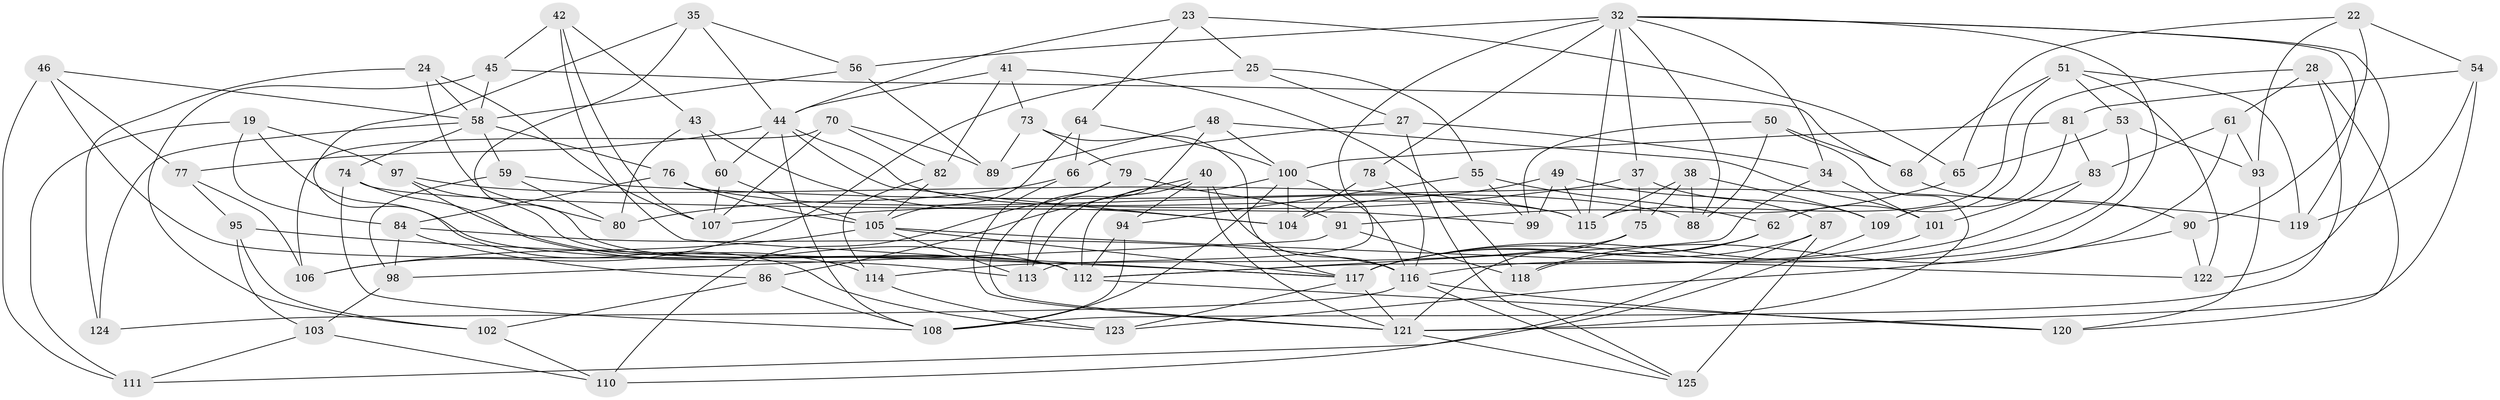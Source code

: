 // original degree distribution, {4: 1.0}
// Generated by graph-tools (version 1.1) at 2025/03/03/04/25 22:03:52]
// undirected, 87 vertices, 198 edges
graph export_dot {
graph [start="1"]
  node [color=gray90,style=filled];
  19;
  22;
  23;
  24 [super="+18"];
  25;
  27;
  28;
  32 [super="+2+5+7+11"];
  34;
  35;
  37;
  38;
  40 [super="+8"];
  41;
  42;
  43;
  44 [super="+26"];
  45;
  46;
  48 [super="+47"];
  49;
  50;
  51 [super="+4"];
  53 [super="+36"];
  54;
  55;
  56;
  58 [super="+10+20"];
  59;
  60;
  61;
  62;
  64;
  65;
  66;
  68;
  70;
  73;
  74;
  75;
  76;
  77;
  78;
  79;
  80;
  81;
  82;
  83;
  84 [super="+69"];
  86;
  87;
  88;
  89;
  90;
  91;
  93;
  94;
  95;
  97;
  98;
  99;
  100 [super="+96"];
  101;
  102;
  103;
  104 [super="+67"];
  105 [super="+12+31"];
  106;
  107 [super="+33"];
  108 [super="+16"];
  109;
  110;
  111;
  112 [super="+9+30+21"];
  113 [super="+39+71"];
  114;
  115 [super="+92"];
  116 [super="+13+17+85"];
  117 [super="+72"];
  118;
  119;
  120;
  121 [super="+6+57"];
  122;
  123;
  124;
  125;
  19 -- 97;
  19 -- 111;
  19 -- 113;
  19 -- 84;
  22 -- 54;
  22 -- 90;
  22 -- 65;
  22 -- 93;
  23 -- 65;
  23 -- 44;
  23 -- 25;
  23 -- 64;
  24 -- 107 [weight=2];
  24 -- 124 [weight=2];
  24 -- 80;
  24 -- 58;
  25 -- 55;
  25 -- 27;
  25 -- 106;
  27 -- 125;
  27 -- 34;
  27 -- 66;
  28 -- 120;
  28 -- 61;
  28 -- 62;
  28 -- 108;
  32 -- 88;
  32 -- 122;
  32 -- 56;
  32 -- 34;
  32 -- 78;
  32 -- 119;
  32 -- 113 [weight=2];
  32 -- 115 [weight=2];
  32 -- 37;
  32 -- 116;
  34 -- 101;
  34 -- 112;
  35 -- 56;
  35 -- 123;
  35 -- 112;
  35 -- 44;
  37 -- 75;
  37 -- 109;
  37 -- 107;
  38 -- 109;
  38 -- 75;
  38 -- 115;
  38 -- 88;
  40 -- 86;
  40 -- 113 [weight=2];
  40 -- 94;
  40 -- 121;
  40 -- 116;
  41 -- 73;
  41 -- 82;
  41 -- 118;
  41 -- 44;
  42 -- 43;
  42 -- 45;
  42 -- 107;
  42 -- 117;
  43 -- 60;
  43 -- 104;
  43 -- 80;
  44 -- 60;
  44 -- 77;
  44 -- 108;
  44 -- 115;
  44 -- 104;
  45 -- 58;
  45 -- 68;
  45 -- 102;
  46 -- 77;
  46 -- 111;
  46 -- 112;
  46 -- 58;
  48 -- 100 [weight=2];
  48 -- 89;
  48 -- 113 [weight=2];
  48 -- 101;
  49 -- 99;
  49 -- 87;
  49 -- 104;
  49 -- 115;
  50 -- 88;
  50 -- 68;
  50 -- 99;
  50 -- 121;
  51 -- 68;
  51 -- 122;
  51 -- 53;
  51 -- 119;
  51 -- 115 [weight=2];
  53 -- 117 [weight=3];
  53 -- 65;
  53 -- 93;
  54 -- 81;
  54 -- 119;
  54 -- 121;
  55 -- 99;
  55 -- 62;
  55 -- 94;
  56 -- 58;
  56 -- 89;
  58 -- 59;
  58 -- 124;
  58 -- 74;
  58 -- 76;
  59 -- 80;
  59 -- 119;
  59 -- 98;
  60 -- 105;
  60 -- 107;
  61 -- 93;
  61 -- 118;
  61 -- 83;
  62 -- 118;
  62 -- 117;
  64 -- 66;
  64 -- 105;
  64 -- 100;
  65 -- 91;
  66 -- 80;
  66 -- 121;
  68 -- 90;
  70 -- 89;
  70 -- 82;
  70 -- 106;
  70 -- 107;
  73 -- 79;
  73 -- 89;
  73 -- 117;
  74 -- 99;
  74 -- 112;
  74 -- 108;
  75 -- 114;
  75 -- 121;
  76 -- 88;
  76 -- 84;
  76 -- 105;
  77 -- 106;
  77 -- 95;
  78 -- 104 [weight=2];
  78 -- 116;
  79 -- 91;
  79 -- 110;
  79 -- 121;
  81 -- 109;
  81 -- 83;
  81 -- 100;
  82 -- 114;
  82 -- 105;
  83 -- 112;
  83 -- 101;
  84 -- 86;
  84 -- 116 [weight=2];
  84 -- 98;
  86 -- 102;
  86 -- 108;
  87 -- 125;
  87 -- 110;
  87 -- 117;
  90 -- 123;
  90 -- 122;
  91 -- 118;
  91 -- 98;
  93 -- 120;
  94 -- 112;
  94 -- 108;
  95 -- 102;
  95 -- 103;
  95 -- 117;
  97 -- 114;
  97 -- 115;
  97 -- 112;
  98 -- 103;
  100 -- 116 [weight=2];
  100 -- 104;
  100 -- 108;
  100 -- 112 [weight=2];
  101 -- 117;
  102 -- 110;
  103 -- 110;
  103 -- 111;
  105 -- 122;
  105 -- 106;
  105 -- 117;
  105 -- 113;
  109 -- 111;
  112 -- 120;
  114 -- 123;
  116 -- 120;
  116 -- 124;
  116 -- 125;
  117 -- 123;
  117 -- 121;
  121 -- 125;
}
